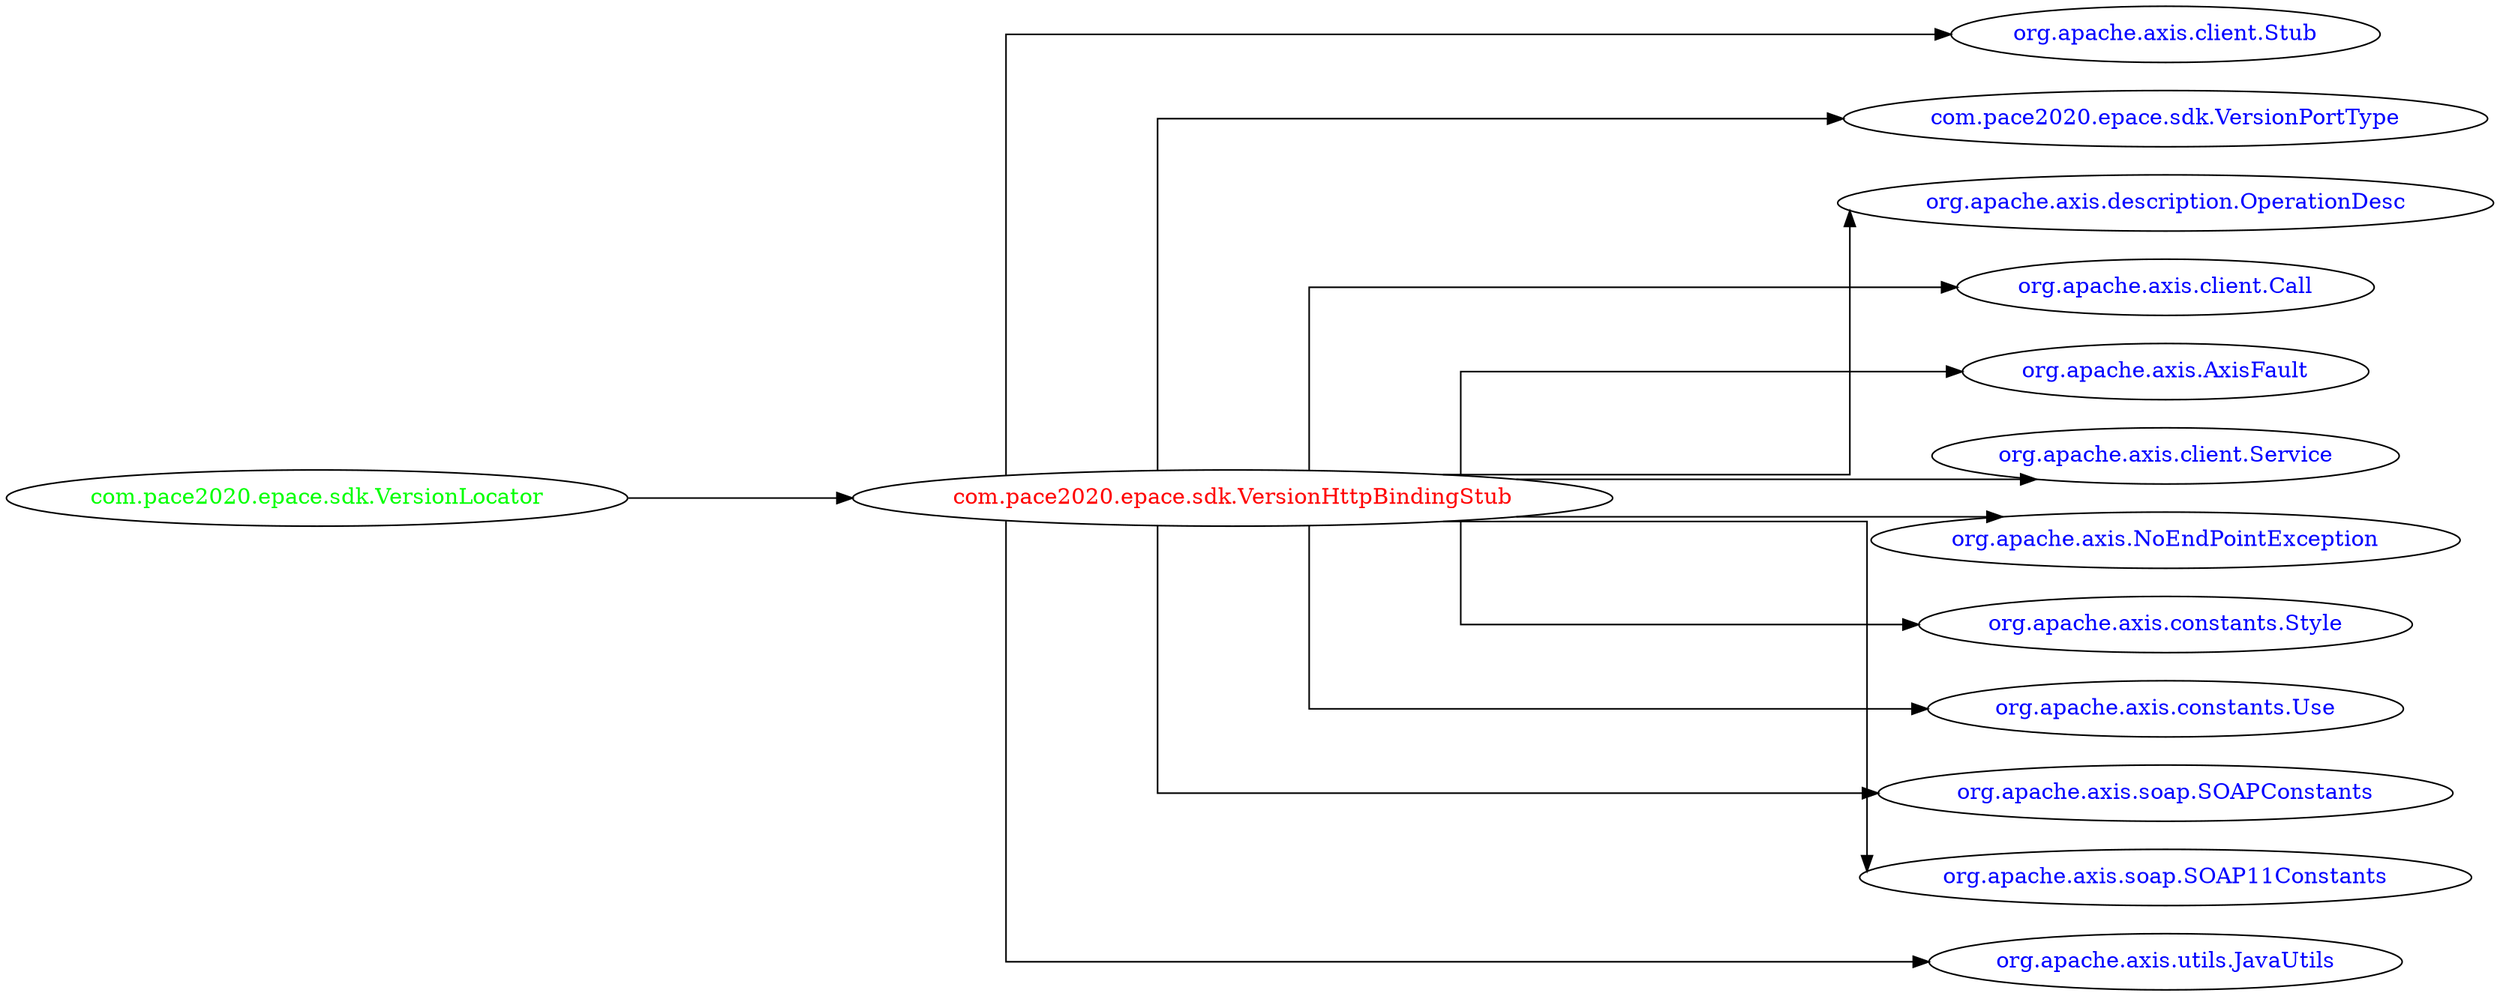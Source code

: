 digraph dependencyGraph {
 concentrate=true;
 ranksep="2.0";
 rankdir="LR"; 
 splines="ortho";
"com.pace2020.epace.sdk.VersionHttpBindingStub" [fontcolor="red"];
"org.apache.axis.client.Stub" [ fontcolor="blue" ];
"com.pace2020.epace.sdk.VersionHttpBindingStub"->"org.apache.axis.client.Stub";
"com.pace2020.epace.sdk.VersionPortType" [ fontcolor="blue" ];
"com.pace2020.epace.sdk.VersionHttpBindingStub"->"com.pace2020.epace.sdk.VersionPortType";
"org.apache.axis.description.OperationDesc" [ fontcolor="blue" ];
"com.pace2020.epace.sdk.VersionHttpBindingStub"->"org.apache.axis.description.OperationDesc";
"org.apache.axis.client.Call" [ fontcolor="blue" ];
"com.pace2020.epace.sdk.VersionHttpBindingStub"->"org.apache.axis.client.Call";
"org.apache.axis.AxisFault" [ fontcolor="blue" ];
"com.pace2020.epace.sdk.VersionHttpBindingStub"->"org.apache.axis.AxisFault";
"org.apache.axis.client.Service" [ fontcolor="blue" ];
"com.pace2020.epace.sdk.VersionHttpBindingStub"->"org.apache.axis.client.Service";
"org.apache.axis.NoEndPointException" [ fontcolor="blue" ];
"com.pace2020.epace.sdk.VersionHttpBindingStub"->"org.apache.axis.NoEndPointException";
"org.apache.axis.constants.Style" [ fontcolor="blue" ];
"com.pace2020.epace.sdk.VersionHttpBindingStub"->"org.apache.axis.constants.Style";
"org.apache.axis.constants.Use" [ fontcolor="blue" ];
"com.pace2020.epace.sdk.VersionHttpBindingStub"->"org.apache.axis.constants.Use";
"org.apache.axis.soap.SOAPConstants" [ fontcolor="blue" ];
"com.pace2020.epace.sdk.VersionHttpBindingStub"->"org.apache.axis.soap.SOAPConstants";
"org.apache.axis.soap.SOAP11Constants" [ fontcolor="blue" ];
"com.pace2020.epace.sdk.VersionHttpBindingStub"->"org.apache.axis.soap.SOAP11Constants";
"org.apache.axis.utils.JavaUtils" [ fontcolor="blue" ];
"com.pace2020.epace.sdk.VersionHttpBindingStub"->"org.apache.axis.utils.JavaUtils";
"com.pace2020.epace.sdk.VersionLocator" [ fontcolor="green" ];
"com.pace2020.epace.sdk.VersionLocator"->"com.pace2020.epace.sdk.VersionHttpBindingStub";
}